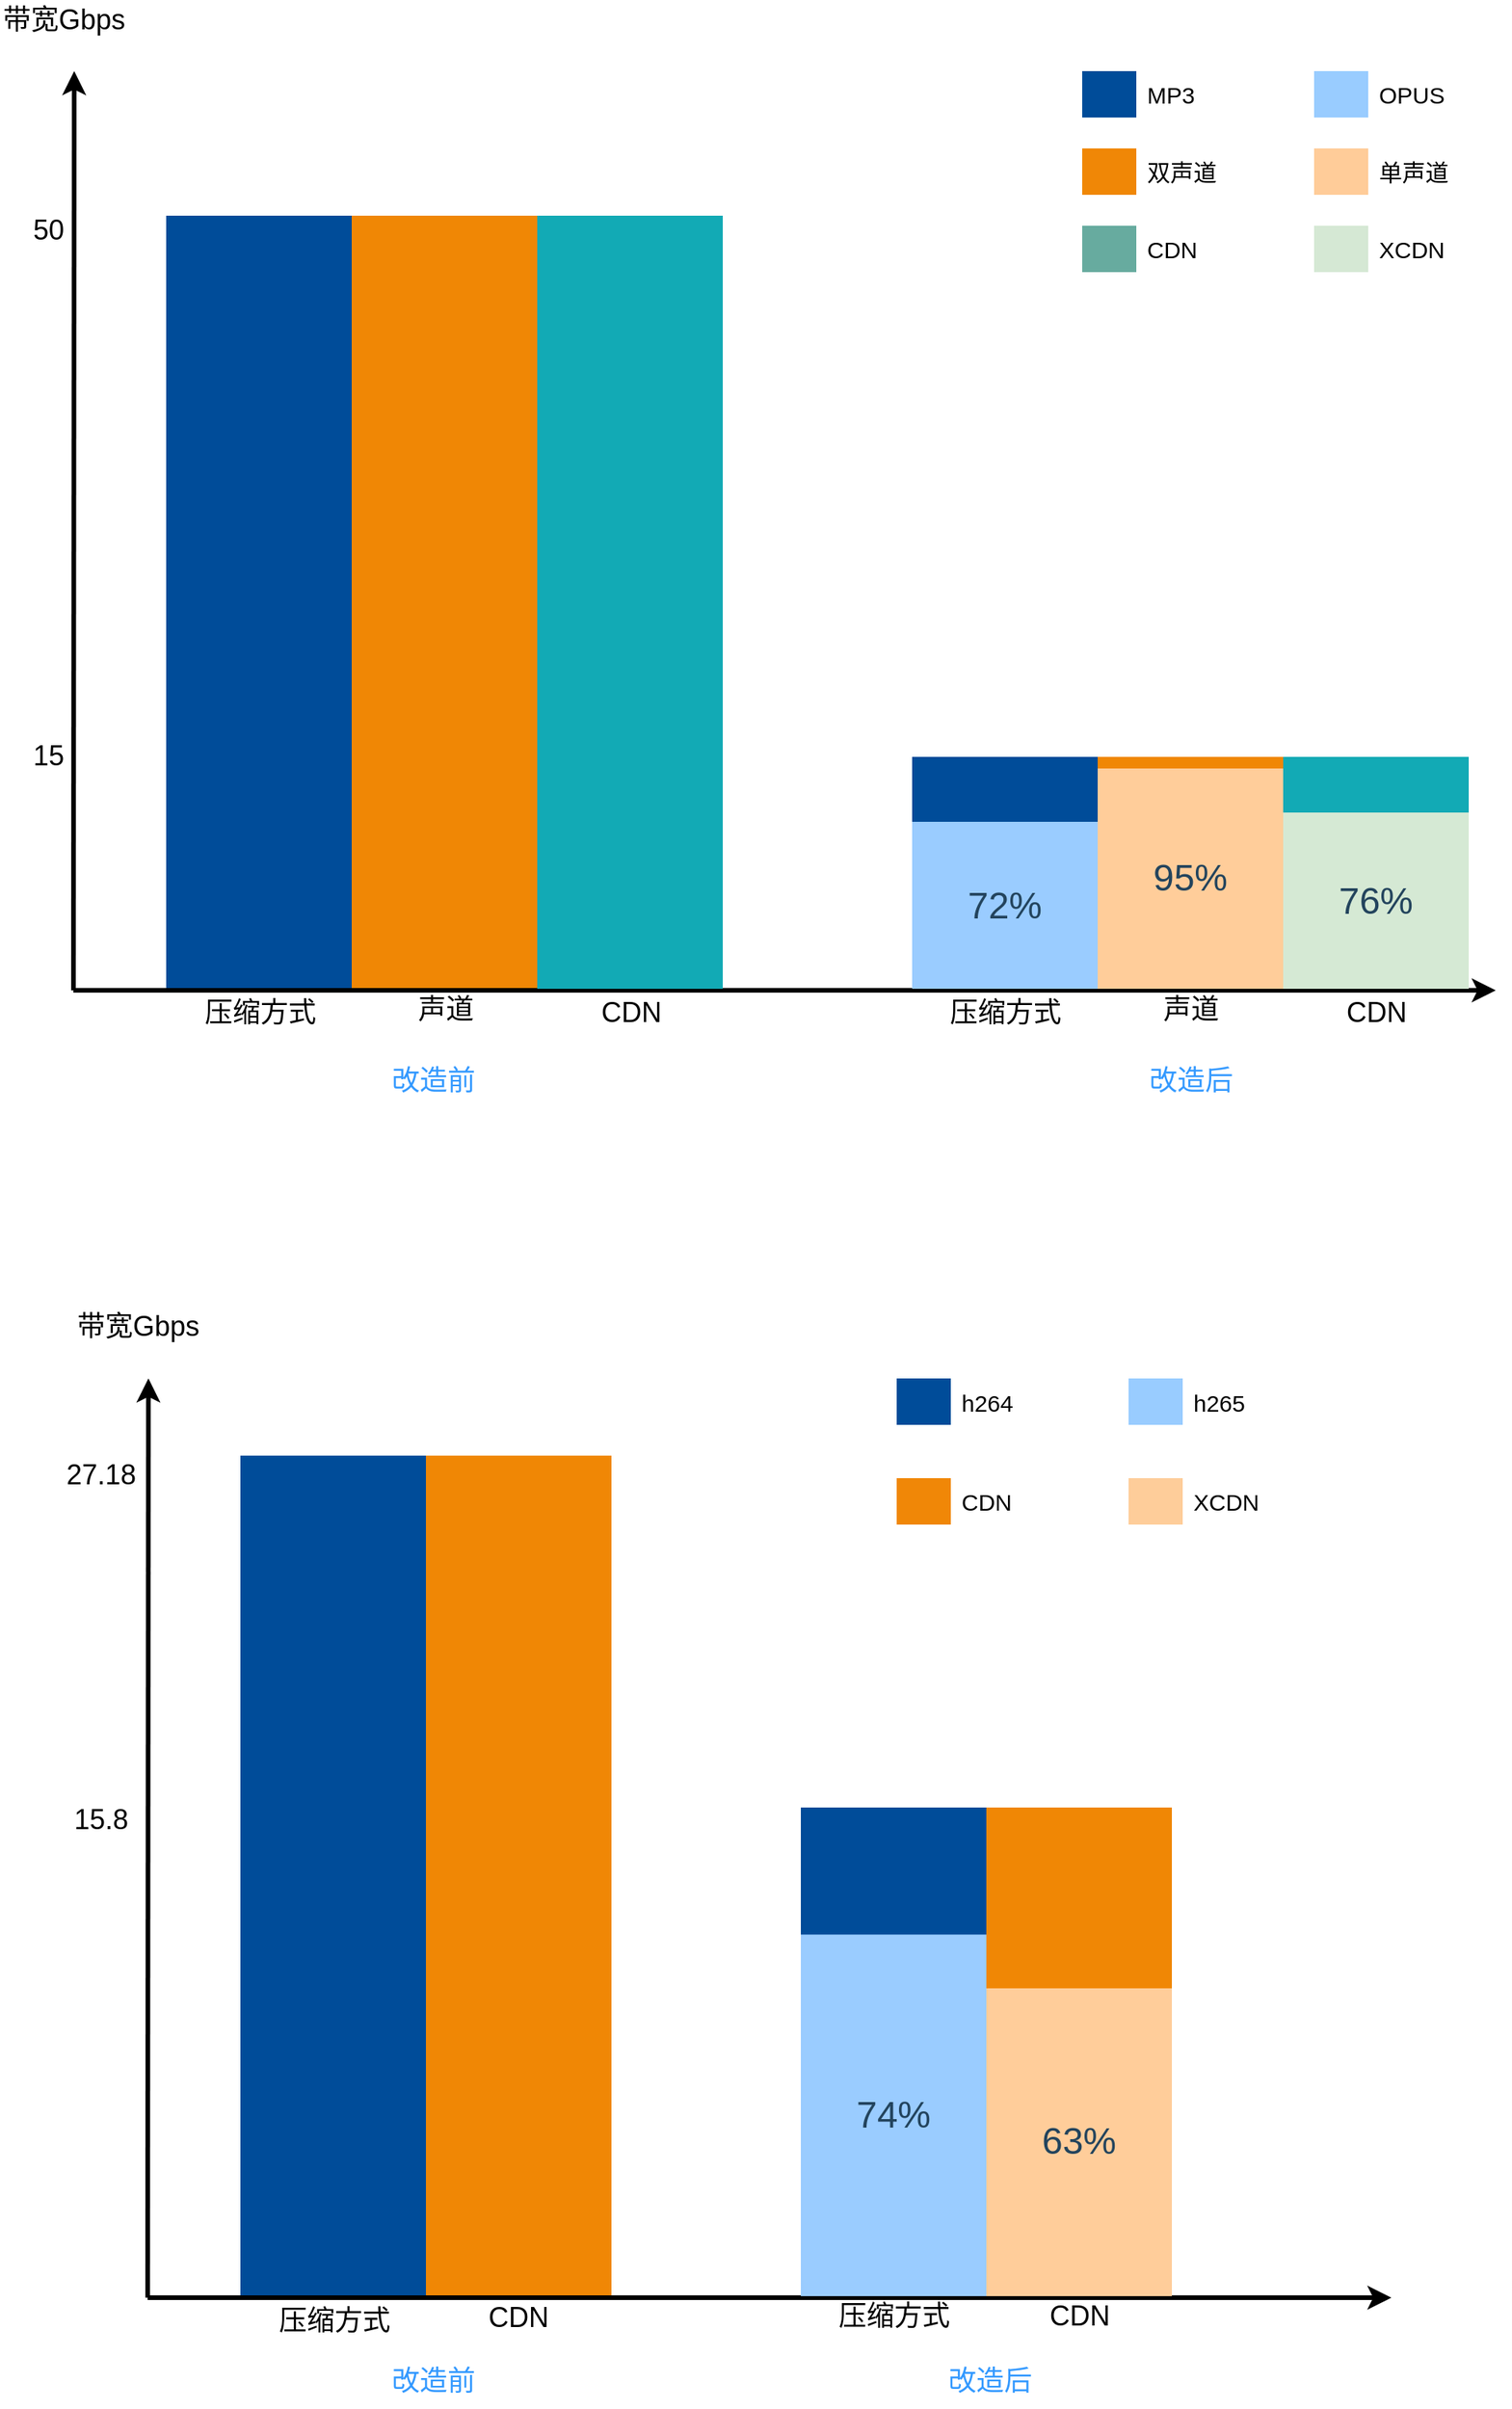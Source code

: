 <mxfile version="21.1.8" type="github">
  <diagram id="07fea595-8f29-1299-0266-81d95cde20df" name="Page-1">
    <mxGraphModel dx="-603" dy="248" grid="1" gridSize="10" guides="1" tooltips="1" connect="1" arrows="1" fold="1" page="1" pageScale="1" pageWidth="1169" pageHeight="827" background="none" math="0" shadow="0">
      <root>
        <mxCell id="0" />
        <mxCell id="1" parent="0" />
        <mxCell id="727" value="" style="edgeStyle=none;html=1;fontColor=#000000;strokeWidth=3;strokeColor=#000000;" parent="1" edge="1">
          <mxGeometry width="100" height="100" relative="1" as="geometry">
            <mxPoint x="2437.5" y="1594.5" as="sourcePoint" />
            <mxPoint x="2438" y="1000" as="targetPoint" />
          </mxGeometry>
        </mxCell>
        <mxCell id="729" value="" style="whiteSpace=wrap;fillColor=#004c99;gradientColor=none;gradientDirection=east;strokeColor=none;html=1;fontColor=#23445d;rotation=0;" parent="1" vertex="1">
          <mxGeometry x="2497.5" y="1093.5" width="120" height="500" as="geometry" />
        </mxCell>
        <mxCell id="730" value="" style="whiteSpace=wrap;fillColor=#F08705;gradientColor=none;gradientDirection=east;strokeColor=none;html=1;fontColor=#23445d;rotation=0;" parent="1" vertex="1">
          <mxGeometry x="2617.5" y="1093.5" width="120" height="500" as="geometry" />
        </mxCell>
        <mxCell id="734" value="" style="edgeStyle=none;html=1;fontColor=#000000;strokeWidth=3;strokeColor=#000000;" parent="1" edge="1">
          <mxGeometry width="100" height="100" relative="1" as="geometry">
            <mxPoint x="2437.5" y="1594.5" as="sourcePoint" />
            <mxPoint x="3357.5" y="1594.5" as="targetPoint" />
          </mxGeometry>
        </mxCell>
        <mxCell id="736" value="压缩方式" style="text;spacingTop=-5;align=center;verticalAlign=middle;fontStyle=0;html=1;fontSize=18;points=[];strokeColor=none;" parent="1" vertex="1">
          <mxGeometry x="2497.5" y="1596.5" width="120" height="30" as="geometry" />
        </mxCell>
        <mxCell id="737" value="声道" style="text;spacingTop=-5;align=center;verticalAlign=middle;fontStyle=0;html=1;fontSize=18;points=[];strokeColor=none;" parent="1" vertex="1">
          <mxGeometry x="2617.5" y="1594.5" width="120" height="30" as="geometry" />
        </mxCell>
        <mxCell id="745" value="带宽Gbps" style="text;spacingTop=-5;html=1;fontSize=18;fontStyle=0;points=[]" parent="1" vertex="1">
          <mxGeometry x="2390" y="954.5" width="80" height="20" as="geometry" />
        </mxCell>
        <mxCell id="747" value="15" style="text;spacingTop=-5;align=center;verticalAlign=middle;fontStyle=0;html=1;fontSize=18;points=[]" parent="1" vertex="1">
          <mxGeometry x="2405.5" y="1380" width="30" height="130.0" as="geometry" />
        </mxCell>
        <mxCell id="748" value="50" style="text;spacingTop=-5;align=center;verticalAlign=middle;fontStyle=0;html=1;fontSize=18;points=[]" parent="1" vertex="1">
          <mxGeometry x="2405.5" y="1040" width="30" height="130.0" as="geometry" />
        </mxCell>
        <mxCell id="_kHQajTrvdh6_8uKd3nk-752" value="" style="whiteSpace=wrap;fillColor=#12AAB5;gradientColor=none;gradientDirection=east;strokeColor=none;html=1;fontColor=#23445d;rotation=0;" parent="1" vertex="1">
          <mxGeometry x="2737.5" y="1093.5" width="120" height="500" as="geometry" />
        </mxCell>
        <mxCell id="_kHQajTrvdh6_8uKd3nk-755" value="CDN" style="text;spacingTop=-5;align=center;verticalAlign=middle;fontStyle=0;html=1;fontSize=18;points=[];strokeColor=none;" parent="1" vertex="1">
          <mxGeometry x="2737.5" y="1596.5" width="120" height="30" as="geometry" />
        </mxCell>
        <mxCell id="_kHQajTrvdh6_8uKd3nk-757" value="" style="group" parent="1" vertex="1" connectable="0">
          <mxGeometry x="3240" y="1000" width="120" height="30.0" as="geometry" />
        </mxCell>
        <mxCell id="741" value="" style="whiteSpace=wrap;fillColor=#99CCFF;gradientColor=none;gradientDirection=east;strokeColor=none;html=1;fontColor=#23445d;" parent="_kHQajTrvdh6_8uKd3nk-757" vertex="1">
          <mxGeometry width="35.0" height="30.0" as="geometry" />
        </mxCell>
        <mxCell id="742" value="OPUS" style="text;spacingTop=-5;html=1;points=[];fontSize=15;" parent="_kHQajTrvdh6_8uKd3nk-757" vertex="1">
          <mxGeometry x="40" y="5.0" width="80" height="20" as="geometry" />
        </mxCell>
        <mxCell id="_kHQajTrvdh6_8uKd3nk-758" value="" style="group" parent="1" vertex="1" connectable="0">
          <mxGeometry x="3090" y="1000" width="120" height="30.0" as="geometry" />
        </mxCell>
        <mxCell id="_kHQajTrvdh6_8uKd3nk-759" value="" style="whiteSpace=wrap;fillColor=#004C99;gradientColor=none;gradientDirection=east;strokeColor=none;html=1;fontColor=#23445d;" parent="_kHQajTrvdh6_8uKd3nk-758" vertex="1">
          <mxGeometry width="35.0" height="30.0" as="geometry" />
        </mxCell>
        <mxCell id="_kHQajTrvdh6_8uKd3nk-760" value="MP3" style="text;spacingTop=-5;html=1;points=[];fontSize=15;" parent="_kHQajTrvdh6_8uKd3nk-758" vertex="1">
          <mxGeometry x="40" y="5.0" width="80" height="20" as="geometry" />
        </mxCell>
        <mxCell id="_kHQajTrvdh6_8uKd3nk-762" value="" style="group" parent="1" vertex="1" connectable="0">
          <mxGeometry x="3090" y="1050" width="120" height="30.0" as="geometry" />
        </mxCell>
        <mxCell id="_kHQajTrvdh6_8uKd3nk-763" value="" style="whiteSpace=wrap;fillColor=#f08706;gradientColor=none;gradientDirection=east;strokeColor=none;html=1;fontColor=#23445d;" parent="_kHQajTrvdh6_8uKd3nk-762" vertex="1">
          <mxGeometry width="35.0" height="30.0" as="geometry" />
        </mxCell>
        <mxCell id="_kHQajTrvdh6_8uKd3nk-764" value="双声道" style="text;spacingTop=-5;html=1;points=[];fontSize=15;" parent="_kHQajTrvdh6_8uKd3nk-762" vertex="1">
          <mxGeometry x="40" y="5.0" width="80" height="20" as="geometry" />
        </mxCell>
        <mxCell id="_kHQajTrvdh6_8uKd3nk-769" value="" style="group" parent="1" vertex="1" connectable="0">
          <mxGeometry x="3240" y="1050" width="120" height="30.0" as="geometry" />
        </mxCell>
        <mxCell id="_kHQajTrvdh6_8uKd3nk-770" value="" style="whiteSpace=wrap;fillColor=#FFCC99;gradientColor=none;gradientDirection=east;strokeColor=none;html=1;fontColor=#23445d;" parent="_kHQajTrvdh6_8uKd3nk-769" vertex="1">
          <mxGeometry width="35.0" height="30.0" as="geometry" />
        </mxCell>
        <mxCell id="_kHQajTrvdh6_8uKd3nk-771" value="单声道" style="text;spacingTop=-5;html=1;points=[];fontSize=15;" parent="_kHQajTrvdh6_8uKd3nk-769" vertex="1">
          <mxGeometry x="40" y="5.0" width="80" height="20" as="geometry" />
        </mxCell>
        <mxCell id="_kHQajTrvdh6_8uKd3nk-772" value="" style="group" parent="1" vertex="1" connectable="0">
          <mxGeometry x="3090" y="1100" width="120" height="30.0" as="geometry" />
        </mxCell>
        <mxCell id="_kHQajTrvdh6_8uKd3nk-773" value="" style="whiteSpace=wrap;fillColor=#67AB9F;gradientColor=none;gradientDirection=east;strokeColor=none;html=1;fontColor=#23445d;" parent="_kHQajTrvdh6_8uKd3nk-772" vertex="1">
          <mxGeometry width="35.0" height="30.0" as="geometry" />
        </mxCell>
        <mxCell id="_kHQajTrvdh6_8uKd3nk-774" value="CDN" style="text;spacingTop=-5;html=1;points=[];fontSize=15;" parent="_kHQajTrvdh6_8uKd3nk-772" vertex="1">
          <mxGeometry x="40" y="5" width="80" height="25" as="geometry" />
        </mxCell>
        <mxCell id="_kHQajTrvdh6_8uKd3nk-778" value="" style="group" parent="1" vertex="1" connectable="0">
          <mxGeometry x="3240" y="1100" width="120" height="30.0" as="geometry" />
        </mxCell>
        <mxCell id="_kHQajTrvdh6_8uKd3nk-779" value="" style="whiteSpace=wrap;fillColor=#D5E8D4;gradientColor=none;gradientDirection=east;strokeColor=none;html=1;fontColor=#23445d;" parent="_kHQajTrvdh6_8uKd3nk-778" vertex="1">
          <mxGeometry width="35.0" height="30.0" as="geometry" />
        </mxCell>
        <mxCell id="_kHQajTrvdh6_8uKd3nk-780" value="XCDN" style="text;spacingTop=-5;html=1;points=[];fontSize=15;" parent="_kHQajTrvdh6_8uKd3nk-778" vertex="1">
          <mxGeometry x="40" y="5" width="80" height="25" as="geometry" />
        </mxCell>
        <mxCell id="_kHQajTrvdh6_8uKd3nk-781" value="" style="whiteSpace=wrap;fillColor=#004c99;gradientColor=none;gradientDirection=east;strokeColor=none;html=1;fontColor=#23445d;rotation=0;" parent="1" vertex="1">
          <mxGeometry x="2980" y="1443.5" width="120" height="150" as="geometry" />
        </mxCell>
        <mxCell id="_kHQajTrvdh6_8uKd3nk-782" value="" style="whiteSpace=wrap;fillColor=#F08705;gradientColor=none;gradientDirection=east;strokeColor=none;html=1;fontColor=#23445d;rotation=0;" parent="1" vertex="1">
          <mxGeometry x="3100" y="1443.5" width="120" height="150" as="geometry" />
        </mxCell>
        <mxCell id="_kHQajTrvdh6_8uKd3nk-783" value="压缩方式" style="text;spacingTop=-5;align=center;verticalAlign=middle;fontStyle=0;html=1;fontSize=18;points=[];strokeColor=none;" parent="1" vertex="1">
          <mxGeometry x="2980" y="1596.5" width="120" height="30" as="geometry" />
        </mxCell>
        <mxCell id="_kHQajTrvdh6_8uKd3nk-784" value="声道" style="text;spacingTop=-5;align=center;verticalAlign=middle;fontStyle=0;html=1;fontSize=18;points=[];strokeColor=none;" parent="1" vertex="1">
          <mxGeometry x="3100" y="1594.5" width="120" height="30" as="geometry" />
        </mxCell>
        <mxCell id="_kHQajTrvdh6_8uKd3nk-785" value="" style="whiteSpace=wrap;fillColor=#12AAB5;gradientColor=none;gradientDirection=east;strokeColor=none;html=1;fontColor=#23445d;rotation=0;" parent="1" vertex="1">
          <mxGeometry x="3220" y="1443.5" width="120" height="150" as="geometry" />
        </mxCell>
        <mxCell id="_kHQajTrvdh6_8uKd3nk-786" value="CDN" style="text;spacingTop=-5;align=center;verticalAlign=middle;fontStyle=0;html=1;fontSize=18;points=[];strokeColor=none;" parent="1" vertex="1">
          <mxGeometry x="3220" y="1596.5" width="120" height="30" as="geometry" />
        </mxCell>
        <mxCell id="_kHQajTrvdh6_8uKd3nk-787" value="&lt;font style=&quot;font-size: 24px;&quot;&gt;72%&lt;/font&gt;" style="whiteSpace=wrap;fillColor=#9accff;gradientColor=none;gradientDirection=east;strokeColor=none;html=1;fontColor=#23445d;rotation=0;" parent="1" vertex="1">
          <mxGeometry x="2980" y="1485.5" width="120" height="108" as="geometry" />
        </mxCell>
        <mxCell id="_kHQajTrvdh6_8uKd3nk-788" value="&lt;font style=&quot;font-size: 24px;&quot;&gt;95%&lt;/font&gt;" style="whiteSpace=wrap;fillColor=#ffcd9a;gradientColor=none;gradientDirection=east;strokeColor=none;html=1;fontColor=#23445d;rotation=0;" parent="1" vertex="1">
          <mxGeometry x="3100" y="1451" width="120" height="142.5" as="geometry" />
        </mxCell>
        <mxCell id="_kHQajTrvdh6_8uKd3nk-789" value="&lt;font style=&quot;font-size: 24px;&quot;&gt;76%&lt;/font&gt;" style="whiteSpace=wrap;fillColor=#d5e9d4;gradientColor=none;gradientDirection=east;strokeColor=none;html=1;fontColor=#23445d;rotation=0;" parent="1" vertex="1">
          <mxGeometry x="3220" y="1479.5" width="120" height="114" as="geometry" />
        </mxCell>
        <mxCell id="_kHQajTrvdh6_8uKd3nk-790" value="&lt;font color=&quot;#3399ff&quot;&gt;改造前&lt;/font&gt;" style="text;spacingTop=-5;align=center;verticalAlign=middle;fontStyle=0;html=1;fontSize=18;points=[];strokeColor=none;" parent="1" vertex="1">
          <mxGeometry x="2610" y="1640" width="120" height="30" as="geometry" />
        </mxCell>
        <mxCell id="_kHQajTrvdh6_8uKd3nk-791" value="&lt;font color=&quot;#3399ff&quot;&gt;改造后&lt;/font&gt;" style="text;spacingTop=-5;align=center;verticalAlign=middle;fontStyle=0;html=1;fontSize=18;points=[];strokeColor=none;" parent="1" vertex="1">
          <mxGeometry x="3100" y="1640" width="120" height="30" as="geometry" />
        </mxCell>
        <mxCell id="_kHQajTrvdh6_8uKd3nk-792" value="" style="edgeStyle=none;html=1;fontColor=#000000;strokeWidth=3;strokeColor=#000000;" parent="1" edge="1">
          <mxGeometry width="100" height="100" relative="1" as="geometry">
            <mxPoint x="2485.5" y="2440" as="sourcePoint" />
            <mxPoint x="2486" y="1845.5" as="targetPoint" />
          </mxGeometry>
        </mxCell>
        <mxCell id="_kHQajTrvdh6_8uKd3nk-793" value="" style="whiteSpace=wrap;fillColor=#004c99;gradientColor=none;gradientDirection=east;strokeColor=none;html=1;fontColor=#23445d;rotation=0;" parent="1" vertex="1">
          <mxGeometry x="2545.5" y="1895.4" width="120" height="543.6" as="geometry" />
        </mxCell>
        <mxCell id="_kHQajTrvdh6_8uKd3nk-794" value="" style="whiteSpace=wrap;fillColor=#F08705;gradientColor=none;gradientDirection=east;strokeColor=none;html=1;fontColor=#23445d;rotation=0;" parent="1" vertex="1">
          <mxGeometry x="2665.5" y="1895.4" width="120" height="543.6" as="geometry" />
        </mxCell>
        <mxCell id="_kHQajTrvdh6_8uKd3nk-795" value="" style="edgeStyle=none;html=1;fontColor=#000000;strokeWidth=3;strokeColor=#000000;" parent="1" edge="1">
          <mxGeometry width="100" height="100" relative="1" as="geometry">
            <mxPoint x="2485.5" y="2440" as="sourcePoint" />
            <mxPoint x="3290" y="2440" as="targetPoint" />
          </mxGeometry>
        </mxCell>
        <mxCell id="_kHQajTrvdh6_8uKd3nk-796" value="压缩方式" style="text;spacingTop=-5;align=center;verticalAlign=middle;fontStyle=0;html=1;fontSize=18;points=[];strokeColor=none;" parent="1" vertex="1">
          <mxGeometry x="2545.5" y="2442" width="120" height="30" as="geometry" />
        </mxCell>
        <mxCell id="_kHQajTrvdh6_8uKd3nk-797" value="CDN" style="text;spacingTop=-5;align=center;verticalAlign=middle;fontStyle=0;html=1;fontSize=18;points=[];strokeColor=none;" parent="1" vertex="1">
          <mxGeometry x="2664.5" y="2440" width="120" height="30" as="geometry" />
        </mxCell>
        <mxCell id="_kHQajTrvdh6_8uKd3nk-798" value="带宽Gbps" style="text;spacingTop=-5;html=1;fontSize=18;fontStyle=0;points=[]" parent="1" vertex="1">
          <mxGeometry x="2438" y="1800" width="80" height="20" as="geometry" />
        </mxCell>
        <mxCell id="_kHQajTrvdh6_8uKd3nk-799" value="15.8" style="text;spacingTop=-5;align=center;verticalAlign=middle;fontStyle=0;html=1;fontSize=18;points=[]" parent="1" vertex="1">
          <mxGeometry x="2440" y="2068" width="30" height="130.0" as="geometry" />
        </mxCell>
        <mxCell id="_kHQajTrvdh6_8uKd3nk-800" value="27.18" style="text;spacingTop=-5;align=center;verticalAlign=middle;fontStyle=0;html=1;fontSize=18;points=[]" parent="1" vertex="1">
          <mxGeometry x="2440" y="1845.5" width="30" height="130.0" as="geometry" />
        </mxCell>
        <mxCell id="_kHQajTrvdh6_8uKd3nk-803" value="" style="group" parent="1" vertex="1" connectable="0">
          <mxGeometry x="3120" y="1845.5" width="120" height="30.0" as="geometry" />
        </mxCell>
        <mxCell id="_kHQajTrvdh6_8uKd3nk-804" value="" style="whiteSpace=wrap;fillColor=#99CCFF;gradientColor=none;gradientDirection=east;strokeColor=none;html=1;fontColor=#23445d;" parent="_kHQajTrvdh6_8uKd3nk-803" vertex="1">
          <mxGeometry width="35.0" height="30.0" as="geometry" />
        </mxCell>
        <mxCell id="_kHQajTrvdh6_8uKd3nk-805" value="h265" style="text;spacingTop=-5;html=1;points=[];fontSize=15;" parent="_kHQajTrvdh6_8uKd3nk-803" vertex="1">
          <mxGeometry x="40" y="5.0" width="80" height="20" as="geometry" />
        </mxCell>
        <mxCell id="_kHQajTrvdh6_8uKd3nk-806" value="" style="group" parent="1" vertex="1" connectable="0">
          <mxGeometry x="2970" y="1845.5" width="120" height="30.0" as="geometry" />
        </mxCell>
        <mxCell id="_kHQajTrvdh6_8uKd3nk-807" value="" style="whiteSpace=wrap;fillColor=#004C99;gradientColor=none;gradientDirection=east;strokeColor=none;html=1;fontColor=#23445d;" parent="_kHQajTrvdh6_8uKd3nk-806" vertex="1">
          <mxGeometry width="35.0" height="30.0" as="geometry" />
        </mxCell>
        <mxCell id="_kHQajTrvdh6_8uKd3nk-808" value="h264" style="text;spacingTop=-5;html=1;points=[];fontSize=15;" parent="_kHQajTrvdh6_8uKd3nk-806" vertex="1">
          <mxGeometry x="40" y="5.0" width="80" height="20" as="geometry" />
        </mxCell>
        <mxCell id="_kHQajTrvdh6_8uKd3nk-815" value="" style="group" parent="1" vertex="1" connectable="0">
          <mxGeometry x="2970" y="1910" width="120" height="30.0" as="geometry" />
        </mxCell>
        <mxCell id="_kHQajTrvdh6_8uKd3nk-816" value="" style="whiteSpace=wrap;fillColor=#f08707;gradientColor=none;gradientDirection=east;strokeColor=none;html=1;fontColor=#23445d;" parent="_kHQajTrvdh6_8uKd3nk-815" vertex="1">
          <mxGeometry width="35.0" height="30.0" as="geometry" />
        </mxCell>
        <mxCell id="_kHQajTrvdh6_8uKd3nk-817" value="CDN" style="text;spacingTop=-5;html=1;points=[];fontSize=15;" parent="_kHQajTrvdh6_8uKd3nk-815" vertex="1">
          <mxGeometry x="40" y="5" width="80" height="25" as="geometry" />
        </mxCell>
        <mxCell id="_kHQajTrvdh6_8uKd3nk-818" value="" style="group" parent="1" vertex="1" connectable="0">
          <mxGeometry x="3120" y="1910" width="120" height="30.0" as="geometry" />
        </mxCell>
        <mxCell id="_kHQajTrvdh6_8uKd3nk-819" value="" style="whiteSpace=wrap;fillColor=#fecd9a;gradientColor=none;gradientDirection=east;strokeColor=none;html=1;fontColor=#23445d;" parent="_kHQajTrvdh6_8uKd3nk-818" vertex="1">
          <mxGeometry width="35.0" height="30.0" as="geometry" />
        </mxCell>
        <mxCell id="_kHQajTrvdh6_8uKd3nk-820" value="XCDN" style="text;spacingTop=-5;html=1;points=[];fontSize=15;" parent="_kHQajTrvdh6_8uKd3nk-818" vertex="1">
          <mxGeometry x="40" y="5" width="80" height="25" as="geometry" />
        </mxCell>
        <mxCell id="_kHQajTrvdh6_8uKd3nk-821" value="" style="whiteSpace=wrap;fillColor=#004c99;gradientColor=none;gradientDirection=east;strokeColor=none;html=1;fontColor=#23445d;rotation=0;" parent="1" vertex="1">
          <mxGeometry x="2908" y="2123" width="120" height="316" as="geometry" />
        </mxCell>
        <mxCell id="_kHQajTrvdh6_8uKd3nk-822" value="" style="whiteSpace=wrap;fillColor=#F08705;gradientColor=none;gradientDirection=east;strokeColor=none;html=1;fontColor=#23445d;rotation=0;" parent="1" vertex="1">
          <mxGeometry x="3028" y="2123" width="120" height="316" as="geometry" />
        </mxCell>
        <mxCell id="_kHQajTrvdh6_8uKd3nk-823" value="压缩方式" style="text;spacingTop=-5;align=center;verticalAlign=middle;fontStyle=0;html=1;fontSize=18;points=[];strokeColor=none;" parent="1" vertex="1">
          <mxGeometry x="2908" y="2439" width="120" height="30" as="geometry" />
        </mxCell>
        <mxCell id="_kHQajTrvdh6_8uKd3nk-824" value="CDN" style="text;spacingTop=-5;align=center;verticalAlign=middle;fontStyle=0;html=1;fontSize=18;points=[];strokeColor=none;" parent="1" vertex="1">
          <mxGeometry x="3028" y="2439" width="120" height="30" as="geometry" />
        </mxCell>
        <mxCell id="_kHQajTrvdh6_8uKd3nk-827" value="&lt;font style=&quot;font-size: 24px;&quot;&gt;74%&lt;/font&gt;" style="whiteSpace=wrap;fillColor=#9accff;gradientColor=none;gradientDirection=east;strokeColor=none;html=1;fontColor=#23445d;rotation=0;" parent="1" vertex="1">
          <mxGeometry x="2908" y="2205.16" width="120" height="233.84" as="geometry" />
        </mxCell>
        <mxCell id="_kHQajTrvdh6_8uKd3nk-828" value="&lt;font style=&quot;font-size: 24px;&quot;&gt;63%&lt;/font&gt;" style="whiteSpace=wrap;fillColor=#ffcd9a;gradientColor=none;gradientDirection=east;strokeColor=none;html=1;fontColor=#23445d;rotation=0;" parent="1" vertex="1">
          <mxGeometry x="3028" y="2239.92" width="120" height="199.08" as="geometry" />
        </mxCell>
        <mxCell id="_kHQajTrvdh6_8uKd3nk-830" value="&lt;font color=&quot;#3399ff&quot;&gt;改造前&lt;/font&gt;" style="text;spacingTop=-5;align=center;verticalAlign=middle;fontStyle=0;html=1;fontSize=18;points=[];strokeColor=none;" parent="1" vertex="1">
          <mxGeometry x="2610" y="2481" width="120" height="30" as="geometry" />
        </mxCell>
        <mxCell id="_kHQajTrvdh6_8uKd3nk-831" value="&lt;font color=&quot;#3399ff&quot;&gt;改造后&lt;/font&gt;" style="text;spacingTop=-5;align=center;verticalAlign=middle;fontStyle=0;html=1;fontSize=18;points=[];strokeColor=none;" parent="1" vertex="1">
          <mxGeometry x="2970" y="2481" width="120" height="30" as="geometry" />
        </mxCell>
      </root>
    </mxGraphModel>
  </diagram>
</mxfile>
